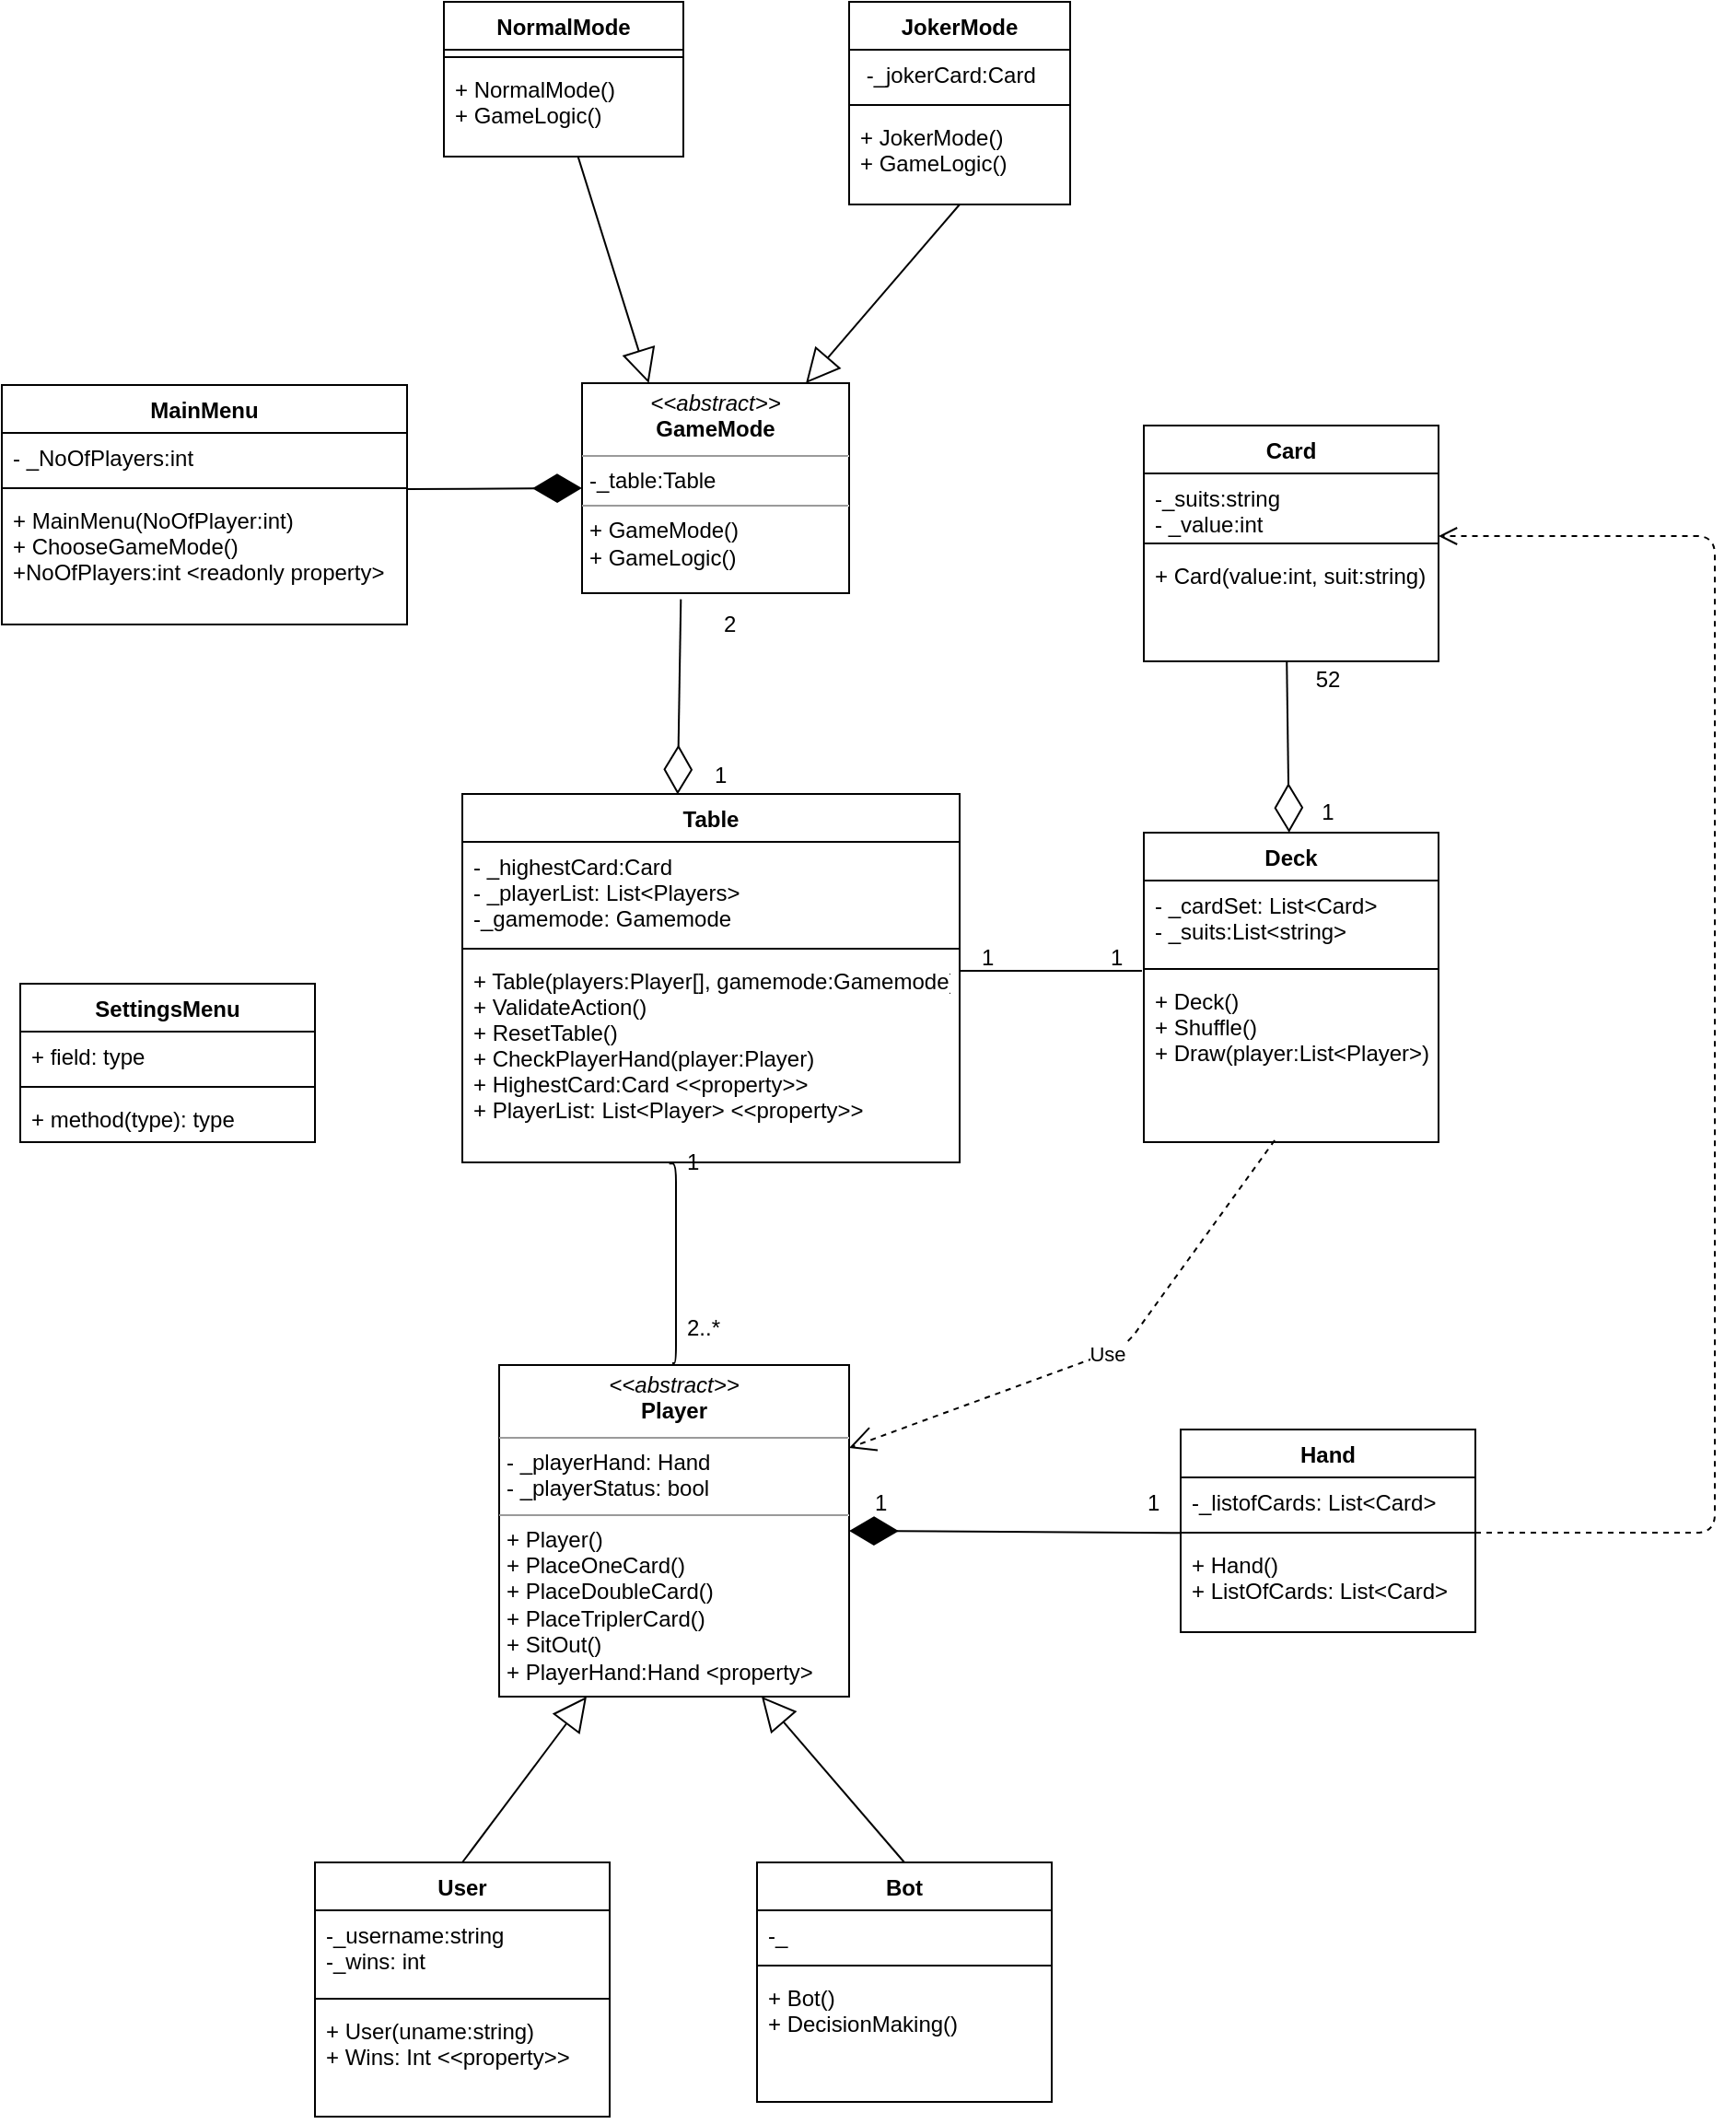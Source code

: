 <mxfile version="12.1.4" type="github" pages="1">
  <diagram id="AUOvVh1_00nn_1LIGHaV" name="Page-1">
    <mxGraphModel dx="2347" dy="1258" grid="1" gridSize="10" guides="1" tooltips="1" connect="1" arrows="1" fold="1" page="1" pageScale="1" pageWidth="1100" pageHeight="850" math="0" shadow="0">
      <root>
        <mxCell id="0"/>
        <mxCell id="1" parent="0"/>
        <mxCell id="rCFci73cA3xN7o4rIOeo-2" value="MainMenu" style="swimlane;fontStyle=1;align=center;verticalAlign=top;childLayout=stackLayout;horizontal=1;startSize=26;horizontalStack=0;resizeParent=1;resizeParentMax=0;resizeLast=0;collapsible=1;marginBottom=0;" parent="1" vertex="1">
          <mxGeometry x="30" y="278" width="220" height="130" as="geometry"/>
        </mxCell>
        <mxCell id="rCFci73cA3xN7o4rIOeo-3" value="- _NoOfPlayers:int" style="text;strokeColor=none;fillColor=none;align=left;verticalAlign=top;spacingLeft=4;spacingRight=4;overflow=hidden;rotatable=0;points=[[0,0.5],[1,0.5]];portConstraint=eastwest;" parent="rCFci73cA3xN7o4rIOeo-2" vertex="1">
          <mxGeometry y="26" width="220" height="26" as="geometry"/>
        </mxCell>
        <mxCell id="rCFci73cA3xN7o4rIOeo-4" value="" style="line;strokeWidth=1;fillColor=none;align=left;verticalAlign=middle;spacingTop=-1;spacingLeft=3;spacingRight=3;rotatable=0;labelPosition=right;points=[];portConstraint=eastwest;" parent="rCFci73cA3xN7o4rIOeo-2" vertex="1">
          <mxGeometry y="52" width="220" height="8" as="geometry"/>
        </mxCell>
        <mxCell id="rCFci73cA3xN7o4rIOeo-5" value="+ MainMenu(NoOfPlayer:int)&#xa;+ ChooseGameMode()&#xa;+NoOfPlayers:int &lt;readonly property&gt;&#xa;" style="text;strokeColor=none;fillColor=none;align=left;verticalAlign=top;spacingLeft=4;spacingRight=4;overflow=hidden;rotatable=0;points=[[0,0.5],[1,0.5]];portConstraint=eastwest;" parent="rCFci73cA3xN7o4rIOeo-2" vertex="1">
          <mxGeometry y="60" width="220" height="70" as="geometry"/>
        </mxCell>
        <mxCell id="rCFci73cA3xN7o4rIOeo-6" value="NormalMode" style="swimlane;fontStyle=1;align=center;verticalAlign=top;childLayout=stackLayout;horizontal=1;startSize=26;horizontalStack=0;resizeParent=1;resizeParentMax=0;resizeLast=0;collapsible=1;marginBottom=0;" parent="1" vertex="1">
          <mxGeometry x="270" y="70" width="130" height="84" as="geometry"/>
        </mxCell>
        <mxCell id="rCFci73cA3xN7o4rIOeo-8" value="" style="line;strokeWidth=1;fillColor=none;align=left;verticalAlign=middle;spacingTop=-1;spacingLeft=3;spacingRight=3;rotatable=0;labelPosition=right;points=[];portConstraint=eastwest;" parent="rCFci73cA3xN7o4rIOeo-6" vertex="1">
          <mxGeometry y="26" width="130" height="8" as="geometry"/>
        </mxCell>
        <mxCell id="rCFci73cA3xN7o4rIOeo-9" value="+ NormalMode()&#xa;+ GameLogic()&#xa;" style="text;strokeColor=none;fillColor=none;align=left;verticalAlign=top;spacingLeft=4;spacingRight=4;overflow=hidden;rotatable=0;points=[[0,0.5],[1,0.5]];portConstraint=eastwest;" parent="rCFci73cA3xN7o4rIOeo-6" vertex="1">
          <mxGeometry y="34" width="130" height="50" as="geometry"/>
        </mxCell>
        <mxCell id="rCFci73cA3xN7o4rIOeo-10" value="JokerMode" style="swimlane;fontStyle=1;align=center;verticalAlign=top;childLayout=stackLayout;horizontal=1;startSize=26;horizontalStack=0;resizeParent=1;resizeParentMax=0;resizeLast=0;collapsible=1;marginBottom=0;" parent="1" vertex="1">
          <mxGeometry x="490" y="70" width="120" height="110" as="geometry"/>
        </mxCell>
        <mxCell id="rCFci73cA3xN7o4rIOeo-11" value=" -_jokerCard:Card" style="text;strokeColor=none;fillColor=none;align=left;verticalAlign=top;spacingLeft=4;spacingRight=4;overflow=hidden;rotatable=0;points=[[0,0.5],[1,0.5]];portConstraint=eastwest;" parent="rCFci73cA3xN7o4rIOeo-10" vertex="1">
          <mxGeometry y="26" width="120" height="26" as="geometry"/>
        </mxCell>
        <mxCell id="rCFci73cA3xN7o4rIOeo-12" value="" style="line;strokeWidth=1;fillColor=none;align=left;verticalAlign=middle;spacingTop=-1;spacingLeft=3;spacingRight=3;rotatable=0;labelPosition=right;points=[];portConstraint=eastwest;" parent="rCFci73cA3xN7o4rIOeo-10" vertex="1">
          <mxGeometry y="52" width="120" height="8" as="geometry"/>
        </mxCell>
        <mxCell id="rCFci73cA3xN7o4rIOeo-13" value="+ JokerMode()&#xa;+ GameLogic()&#xa;" style="text;strokeColor=none;fillColor=none;align=left;verticalAlign=top;spacingLeft=4;spacingRight=4;overflow=hidden;rotatable=0;points=[[0,0.5],[1,0.5]];portConstraint=eastwest;" parent="rCFci73cA3xN7o4rIOeo-10" vertex="1">
          <mxGeometry y="60" width="120" height="50" as="geometry"/>
        </mxCell>
        <mxCell id="rCFci73cA3xN7o4rIOeo-18" value="Table" style="swimlane;fontStyle=1;align=center;verticalAlign=top;childLayout=stackLayout;horizontal=1;startSize=26;horizontalStack=0;resizeParent=1;resizeParentMax=0;resizeLast=0;collapsible=1;marginBottom=0;" parent="1" vertex="1">
          <mxGeometry x="280" y="500" width="270" height="200" as="geometry"/>
        </mxCell>
        <mxCell id="rCFci73cA3xN7o4rIOeo-19" value="- _highestCard:Card&#xa;- _playerList: List&lt;Players&gt;&#xa;-_gamemode: Gamemode&#xa;&#xa;" style="text;strokeColor=none;fillColor=none;align=left;verticalAlign=top;spacingLeft=4;spacingRight=4;overflow=hidden;rotatable=0;points=[[0,0.5],[1,0.5]];portConstraint=eastwest;" parent="rCFci73cA3xN7o4rIOeo-18" vertex="1">
          <mxGeometry y="26" width="270" height="54" as="geometry"/>
        </mxCell>
        <mxCell id="rCFci73cA3xN7o4rIOeo-20" value="" style="line;strokeWidth=1;fillColor=none;align=left;verticalAlign=middle;spacingTop=-1;spacingLeft=3;spacingRight=3;rotatable=0;labelPosition=right;points=[];portConstraint=eastwest;" parent="rCFci73cA3xN7o4rIOeo-18" vertex="1">
          <mxGeometry y="80" width="270" height="8" as="geometry"/>
        </mxCell>
        <mxCell id="rCFci73cA3xN7o4rIOeo-21" value="+ Table(players:Player[], gamemode:Gamemode)&#xa;+ ValidateAction()&#xa;+ ResetTable()&#xa;+ CheckPlayerHand(player:Player)&#xa;+ HighestCard:Card &lt;&lt;property&gt;&gt;&#xa;+ PlayerList: List&lt;Player&gt; &lt;&lt;property&gt;&gt;&#xa;" style="text;strokeColor=none;fillColor=none;align=left;verticalAlign=top;spacingLeft=4;spacingRight=4;overflow=hidden;rotatable=0;points=[[0,0.5],[1,0.5]];portConstraint=eastwest;" parent="rCFci73cA3xN7o4rIOeo-18" vertex="1">
          <mxGeometry y="88" width="270" height="112" as="geometry"/>
        </mxCell>
        <mxCell id="rCFci73cA3xN7o4rIOeo-51" value="&lt;p style=&quot;margin: 0px ; margin-top: 4px ; text-align: center&quot;&gt;&lt;i&gt;&amp;lt;&amp;lt;abstract&amp;gt;&amp;gt;&lt;/i&gt;&lt;br&gt;&lt;b&gt;Player&lt;/b&gt;&lt;/p&gt;&lt;hr size=&quot;1&quot;&gt;&lt;p style=&quot;margin: 0px ; margin-left: 4px&quot;&gt;- _playerHand: Hand&lt;/p&gt;&lt;p style=&quot;margin: 0px ; margin-left: 4px&quot;&gt;- _playerStatus: bool&lt;br&gt;&lt;/p&gt;&lt;hr size=&quot;1&quot;&gt;&lt;p style=&quot;margin: 0px ; margin-left: 4px&quot;&gt;+ Player()&lt;br&gt;+ PlaceOneCard()&lt;/p&gt;&lt;p style=&quot;margin: 0px ; margin-left: 4px&quot;&gt;+ PlaceDoubleCard()&lt;/p&gt;&lt;p style=&quot;margin: 0px ; margin-left: 4px&quot;&gt;+ PlaceTriplerCard()&lt;/p&gt;&lt;p style=&quot;margin: 0px ; margin-left: 4px&quot;&gt;+ SitOut()&lt;/p&gt;&lt;p style=&quot;margin: 0px ; margin-left: 4px&quot;&gt;+ PlayerHand:Hand &amp;lt;property&amp;gt;&lt;br&gt;&lt;/p&gt;" style="verticalAlign=top;align=left;overflow=fill;fontSize=12;fontFamily=Helvetica;html=1;glass=0;" parent="1" vertex="1">
          <mxGeometry x="300" y="810" width="190" height="180" as="geometry"/>
        </mxCell>
        <mxCell id="rCFci73cA3xN7o4rIOeo-52" value="&lt;p style=&quot;margin: 0px ; margin-top: 4px ; text-align: center&quot;&gt;&lt;i&gt;&amp;lt;&amp;lt;abstract&amp;gt;&amp;gt;&lt;/i&gt;&lt;br&gt;&lt;b&gt;GameMode&lt;/b&gt;&lt;/p&gt;&lt;hr size=&quot;1&quot;&gt;&lt;p style=&quot;margin: 0px ; margin-left: 4px&quot;&gt;-_table:Table&lt;br&gt;&lt;/p&gt;&lt;hr size=&quot;1&quot;&gt;&lt;p style=&quot;margin: 0px ; margin-left: 4px&quot;&gt;+ GameMode()&lt;/p&gt;&lt;p style=&quot;margin: 0px ; margin-left: 4px&quot;&gt;+ GameLogic()&lt;br&gt;&lt;/p&gt;" style="verticalAlign=top;align=left;overflow=fill;fontSize=12;fontFamily=Helvetica;html=1;glass=0;" parent="1" vertex="1">
          <mxGeometry x="345" y="277" width="145" height="114" as="geometry"/>
        </mxCell>
        <mxCell id="rCFci73cA3xN7o4rIOeo-53" value="Deck" style="swimlane;fontStyle=1;align=center;verticalAlign=top;childLayout=stackLayout;horizontal=1;startSize=26;horizontalStack=0;resizeParent=1;resizeParentMax=0;resizeLast=0;collapsible=1;marginBottom=0;glass=0;fontSize=12;" parent="1" vertex="1">
          <mxGeometry x="650" y="521" width="160" height="168" as="geometry"/>
        </mxCell>
        <mxCell id="rCFci73cA3xN7o4rIOeo-54" value="- _cardSet: List&lt;Card&gt;&#xa;- _suits:List&lt;string&gt;&#xa;" style="text;strokeColor=none;fillColor=none;align=left;verticalAlign=top;spacingLeft=4;spacingRight=4;overflow=hidden;rotatable=0;points=[[0,0.5],[1,0.5]];portConstraint=eastwest;" parent="rCFci73cA3xN7o4rIOeo-53" vertex="1">
          <mxGeometry y="26" width="160" height="44" as="geometry"/>
        </mxCell>
        <mxCell id="rCFci73cA3xN7o4rIOeo-55" value="" style="line;strokeWidth=1;fillColor=none;align=left;verticalAlign=middle;spacingTop=-1;spacingLeft=3;spacingRight=3;rotatable=0;labelPosition=right;points=[];portConstraint=eastwest;" parent="rCFci73cA3xN7o4rIOeo-53" vertex="1">
          <mxGeometry y="70" width="160" height="8" as="geometry"/>
        </mxCell>
        <mxCell id="rCFci73cA3xN7o4rIOeo-56" value="+ Deck()&#xa;+ Shuffle()&#xa;+ Draw(player:List&lt;Player&gt;)&#xa;" style="text;strokeColor=none;fillColor=none;align=left;verticalAlign=top;spacingLeft=4;spacingRight=4;overflow=hidden;rotatable=0;points=[[0,0.5],[1,0.5]];portConstraint=eastwest;" parent="rCFci73cA3xN7o4rIOeo-53" vertex="1">
          <mxGeometry y="78" width="160" height="90" as="geometry"/>
        </mxCell>
        <mxCell id="rCFci73cA3xN7o4rIOeo-57" value="Card" style="swimlane;fontStyle=1;align=center;verticalAlign=top;childLayout=stackLayout;horizontal=1;startSize=26;horizontalStack=0;resizeParent=1;resizeParentMax=0;resizeLast=0;collapsible=1;marginBottom=0;glass=0;fontSize=12;" parent="1" vertex="1">
          <mxGeometry x="650" y="300" width="160" height="128" as="geometry"/>
        </mxCell>
        <mxCell id="rCFci73cA3xN7o4rIOeo-58" value="-_suits:string&#xa;- _value:int&#xa;" style="text;strokeColor=none;fillColor=none;align=left;verticalAlign=top;spacingLeft=4;spacingRight=4;overflow=hidden;rotatable=0;points=[[0,0.5],[1,0.5]];portConstraint=eastwest;" parent="rCFci73cA3xN7o4rIOeo-57" vertex="1">
          <mxGeometry y="26" width="160" height="34" as="geometry"/>
        </mxCell>
        <mxCell id="rCFci73cA3xN7o4rIOeo-59" value="" style="line;strokeWidth=1;fillColor=none;align=left;verticalAlign=middle;spacingTop=-1;spacingLeft=3;spacingRight=3;rotatable=0;labelPosition=right;points=[];portConstraint=eastwest;" parent="rCFci73cA3xN7o4rIOeo-57" vertex="1">
          <mxGeometry y="60" width="160" height="8" as="geometry"/>
        </mxCell>
        <mxCell id="rCFci73cA3xN7o4rIOeo-60" value="+ Card(value:int, suit:string)" style="text;strokeColor=none;fillColor=none;align=left;verticalAlign=top;spacingLeft=4;spacingRight=4;overflow=hidden;rotatable=0;points=[[0,0.5],[1,0.5]];portConstraint=eastwest;" parent="rCFci73cA3xN7o4rIOeo-57" vertex="1">
          <mxGeometry y="68" width="160" height="60" as="geometry"/>
        </mxCell>
        <mxCell id="rCFci73cA3xN7o4rIOeo-66" value="Hand" style="swimlane;fontStyle=1;align=center;verticalAlign=top;childLayout=stackLayout;horizontal=1;startSize=26;horizontalStack=0;resizeParent=1;resizeParentMax=0;resizeLast=0;collapsible=1;marginBottom=0;glass=0;fontSize=12;" parent="1" vertex="1">
          <mxGeometry x="670" y="845" width="160" height="110" as="geometry"/>
        </mxCell>
        <mxCell id="rCFci73cA3xN7o4rIOeo-67" value="-_listofCards: List&lt;Card&gt;" style="text;strokeColor=none;fillColor=none;align=left;verticalAlign=top;spacingLeft=4;spacingRight=4;overflow=hidden;rotatable=0;points=[[0,0.5],[1,0.5]];portConstraint=eastwest;" parent="rCFci73cA3xN7o4rIOeo-66" vertex="1">
          <mxGeometry y="26" width="160" height="26" as="geometry"/>
        </mxCell>
        <mxCell id="rCFci73cA3xN7o4rIOeo-68" value="" style="line;strokeWidth=1;fillColor=none;align=left;verticalAlign=middle;spacingTop=-1;spacingLeft=3;spacingRight=3;rotatable=0;labelPosition=right;points=[];portConstraint=eastwest;" parent="rCFci73cA3xN7o4rIOeo-66" vertex="1">
          <mxGeometry y="52" width="160" height="8" as="geometry"/>
        </mxCell>
        <mxCell id="rCFci73cA3xN7o4rIOeo-69" value="+ Hand()&#xa;+ ListOfCards: List&lt;Card&gt;" style="text;strokeColor=none;fillColor=none;align=left;verticalAlign=top;spacingLeft=4;spacingRight=4;overflow=hidden;rotatable=0;points=[[0,0.5],[1,0.5]];portConstraint=eastwest;" parent="rCFci73cA3xN7o4rIOeo-66" vertex="1">
          <mxGeometry y="60" width="160" height="50" as="geometry"/>
        </mxCell>
        <mxCell id="rCFci73cA3xN7o4rIOeo-91" value="" style="endArrow=block;endSize=16;endFill=0;html=1;fontSize=12;entryX=0.25;entryY=0;entryDx=0;entryDy=0;" parent="1" source="rCFci73cA3xN7o4rIOeo-9" target="rCFci73cA3xN7o4rIOeo-52" edge="1">
          <mxGeometry width="160" relative="1" as="geometry">
            <mxPoint x="140" y="450" as="sourcePoint"/>
            <mxPoint x="300" y="450" as="targetPoint"/>
          </mxGeometry>
        </mxCell>
        <mxCell id="rCFci73cA3xN7o4rIOeo-92" value="" style="endArrow=block;endSize=16;endFill=0;html=1;fontSize=12;exitX=0.5;exitY=1;exitDx=0;exitDy=0;" parent="1" source="rCFci73cA3xN7o4rIOeo-10" target="rCFci73cA3xN7o4rIOeo-52" edge="1">
          <mxGeometry width="160" relative="1" as="geometry">
            <mxPoint x="481.368" y="176.0" as="sourcePoint"/>
            <mxPoint x="519" y="276.5" as="targetPoint"/>
          </mxGeometry>
        </mxCell>
        <mxCell id="rCFci73cA3xN7o4rIOeo-93" value="" style="endArrow=diamondThin;endFill=1;endSize=24;html=1;fontSize=12;exitX=1;exitY=-0.05;exitDx=0;exitDy=0;exitPerimeter=0;entryX=0;entryY=0.5;entryDx=0;entryDy=0;" parent="1" source="rCFci73cA3xN7o4rIOeo-5" target="rCFci73cA3xN7o4rIOeo-52" edge="1">
          <mxGeometry width="160" relative="1" as="geometry">
            <mxPoint x="115" y="480" as="sourcePoint"/>
            <mxPoint x="275" y="480" as="targetPoint"/>
          </mxGeometry>
        </mxCell>
        <mxCell id="rCFci73cA3xN7o4rIOeo-104" value="" style="endArrow=diamondThin;endFill=1;endSize=24;html=1;fontSize=12;entryX=1;entryY=0.5;entryDx=0;entryDy=0;exitX=0.001;exitY=-0.077;exitDx=0;exitDy=0;exitPerimeter=0;" parent="1" source="rCFci73cA3xN7o4rIOeo-69" target="rCFci73cA3xN7o4rIOeo-51" edge="1">
          <mxGeometry width="160" relative="1" as="geometry">
            <mxPoint x="30" y="1010" as="sourcePoint"/>
            <mxPoint x="190" y="1010" as="targetPoint"/>
          </mxGeometry>
        </mxCell>
        <mxCell id="rCFci73cA3xN7o4rIOeo-107" value="" style="endArrow=none;html=1;edgeStyle=orthogonalEdgeStyle;fontSize=12;exitX=0.5;exitY=0;exitDx=0;exitDy=0;entryX=0.416;entryY=1.006;entryDx=0;entryDy=0;entryPerimeter=0;" parent="1" edge="1" target="rCFci73cA3xN7o4rIOeo-21">
          <mxGeometry relative="1" as="geometry">
            <mxPoint x="394" y="809" as="sourcePoint"/>
            <mxPoint x="396" y="710" as="targetPoint"/>
            <Array as="points">
              <mxPoint x="396" y="809"/>
            </Array>
          </mxGeometry>
        </mxCell>
        <mxCell id="rCFci73cA3xN7o4rIOeo-108" value="" style="resizable=0;html=1;align=left;verticalAlign=bottom;labelBackgroundColor=#ffffff;fontSize=10;" parent="rCFci73cA3xN7o4rIOeo-107" connectable="0" vertex="1">
          <mxGeometry x="-1" relative="1" as="geometry"/>
        </mxCell>
        <mxCell id="rCFci73cA3xN7o4rIOeo-109" value="" style="resizable=0;html=1;align=right;verticalAlign=bottom;labelBackgroundColor=#ffffff;fontSize=10;" parent="rCFci73cA3xN7o4rIOeo-107" connectable="0" vertex="1">
          <mxGeometry x="1" relative="1" as="geometry"/>
        </mxCell>
        <mxCell id="rCFci73cA3xN7o4rIOeo-111" value="User" style="swimlane;fontStyle=1;align=center;verticalAlign=top;childLayout=stackLayout;horizontal=1;startSize=26;horizontalStack=0;resizeParent=1;resizeParentMax=0;resizeLast=0;collapsible=1;marginBottom=0;glass=0;fontSize=12;" parent="1" vertex="1">
          <mxGeometry x="200" y="1080" width="160" height="138" as="geometry"/>
        </mxCell>
        <mxCell id="rCFci73cA3xN7o4rIOeo-112" value="-_username:string&#xa;-_wins: int&#xa;" style="text;strokeColor=none;fillColor=none;align=left;verticalAlign=top;spacingLeft=4;spacingRight=4;overflow=hidden;rotatable=0;points=[[0,0.5],[1,0.5]];portConstraint=eastwest;" parent="rCFci73cA3xN7o4rIOeo-111" vertex="1">
          <mxGeometry y="26" width="160" height="44" as="geometry"/>
        </mxCell>
        <mxCell id="rCFci73cA3xN7o4rIOeo-113" value="" style="line;strokeWidth=1;fillColor=none;align=left;verticalAlign=middle;spacingTop=-1;spacingLeft=3;spacingRight=3;rotatable=0;labelPosition=right;points=[];portConstraint=eastwest;" parent="rCFci73cA3xN7o4rIOeo-111" vertex="1">
          <mxGeometry y="70" width="160" height="8" as="geometry"/>
        </mxCell>
        <mxCell id="rCFci73cA3xN7o4rIOeo-114" value="+ User(uname:string)&#xa;+ Wins: Int &lt;&lt;property&gt;&gt;&#xa;&#xa;" style="text;strokeColor=none;fillColor=none;align=left;verticalAlign=top;spacingLeft=4;spacingRight=4;overflow=hidden;rotatable=0;points=[[0,0.5],[1,0.5]];portConstraint=eastwest;" parent="rCFci73cA3xN7o4rIOeo-111" vertex="1">
          <mxGeometry y="78" width="160" height="60" as="geometry"/>
        </mxCell>
        <mxCell id="rCFci73cA3xN7o4rIOeo-115" value="Bot" style="swimlane;fontStyle=1;align=center;verticalAlign=top;childLayout=stackLayout;horizontal=1;startSize=26;horizontalStack=0;resizeParent=1;resizeParentMax=0;resizeLast=0;collapsible=1;marginBottom=0;glass=0;fontSize=12;" parent="1" vertex="1">
          <mxGeometry x="440" y="1080" width="160" height="130" as="geometry"/>
        </mxCell>
        <mxCell id="rCFci73cA3xN7o4rIOeo-116" value="-_" style="text;strokeColor=none;fillColor=none;align=left;verticalAlign=top;spacingLeft=4;spacingRight=4;overflow=hidden;rotatable=0;points=[[0,0.5],[1,0.5]];portConstraint=eastwest;" parent="rCFci73cA3xN7o4rIOeo-115" vertex="1">
          <mxGeometry y="26" width="160" height="26" as="geometry"/>
        </mxCell>
        <mxCell id="rCFci73cA3xN7o4rIOeo-117" value="" style="line;strokeWidth=1;fillColor=none;align=left;verticalAlign=middle;spacingTop=-1;spacingLeft=3;spacingRight=3;rotatable=0;labelPosition=right;points=[];portConstraint=eastwest;" parent="rCFci73cA3xN7o4rIOeo-115" vertex="1">
          <mxGeometry y="52" width="160" height="8" as="geometry"/>
        </mxCell>
        <mxCell id="rCFci73cA3xN7o4rIOeo-118" value="+ Bot()&#xa;+ DecisionMaking()&#xa;" style="text;strokeColor=none;fillColor=none;align=left;verticalAlign=top;spacingLeft=4;spacingRight=4;overflow=hidden;rotatable=0;points=[[0,0.5],[1,0.5]];portConstraint=eastwest;" parent="rCFci73cA3xN7o4rIOeo-115" vertex="1">
          <mxGeometry y="60" width="160" height="70" as="geometry"/>
        </mxCell>
        <mxCell id="rCFci73cA3xN7o4rIOeo-119" value="" style="endArrow=block;endSize=16;endFill=0;html=1;fontSize=12;entryX=0.25;entryY=1;entryDx=0;entryDy=0;exitX=0.5;exitY=0;exitDx=0;exitDy=0;" parent="1" source="rCFci73cA3xN7o4rIOeo-111" target="rCFci73cA3xN7o4rIOeo-51" edge="1">
          <mxGeometry width="160" relative="1" as="geometry">
            <mxPoint x="30" y="1240" as="sourcePoint"/>
            <mxPoint x="190" y="1240" as="targetPoint"/>
          </mxGeometry>
        </mxCell>
        <mxCell id="rCFci73cA3xN7o4rIOeo-120" value="" style="endArrow=block;endSize=16;endFill=0;html=1;fontSize=12;entryX=0.75;entryY=1;entryDx=0;entryDy=0;exitX=0.5;exitY=0;exitDx=0;exitDy=0;" parent="1" source="rCFci73cA3xN7o4rIOeo-115" target="rCFci73cA3xN7o4rIOeo-51" edge="1">
          <mxGeometry width="160" relative="1" as="geometry">
            <mxPoint x="290" y="1090" as="sourcePoint"/>
            <mxPoint x="357.5" y="1000" as="targetPoint"/>
          </mxGeometry>
        </mxCell>
        <mxCell id="W6F4C9Qx7MIsBT91JTeM-1" value="1" style="text;html=1;strokeColor=none;fillColor=none;align=center;verticalAlign=middle;whiteSpace=wrap;rounded=0;" vertex="1" parent="1">
          <mxGeometry x="730" y="500" width="40" height="20" as="geometry"/>
        </mxCell>
        <mxCell id="W6F4C9Qx7MIsBT91JTeM-2" value="52" style="text;html=1;strokeColor=none;fillColor=none;align=center;verticalAlign=middle;whiteSpace=wrap;rounded=0;" vertex="1" parent="1">
          <mxGeometry x="730" y="428" width="40" height="20" as="geometry"/>
        </mxCell>
        <mxCell id="W6F4C9Qx7MIsBT91JTeM-4" value="" style="html=1;verticalAlign=bottom;endArrow=open;dashed=1;endSize=8;exitX=1;exitY=-0.08;exitDx=0;exitDy=0;exitPerimeter=0;entryX=1;entryY=1;entryDx=0;entryDy=0;entryPerimeter=0;" edge="1" parent="1" source="rCFci73cA3xN7o4rIOeo-69" target="rCFci73cA3xN7o4rIOeo-58">
          <mxGeometry relative="1" as="geometry">
            <mxPoint x="110" y="1240" as="sourcePoint"/>
            <mxPoint x="960" y="830" as="targetPoint"/>
            <Array as="points">
              <mxPoint x="960" y="901"/>
              <mxPoint x="960" y="360"/>
            </Array>
          </mxGeometry>
        </mxCell>
        <mxCell id="W6F4C9Qx7MIsBT91JTeM-5" value="1" style="text;html=1;resizable=0;points=[];autosize=1;align=left;verticalAlign=top;spacingTop=-4;" vertex="1" parent="1">
          <mxGeometry x="502" y="875" width="20" height="20" as="geometry"/>
        </mxCell>
        <mxCell id="W6F4C9Qx7MIsBT91JTeM-6" value="1" style="text;html=1;resizable=0;points=[];autosize=1;align=left;verticalAlign=top;spacingTop=-4;" vertex="1" parent="1">
          <mxGeometry x="650" y="875" width="20" height="20" as="geometry"/>
        </mxCell>
        <mxCell id="W6F4C9Qx7MIsBT91JTeM-7" value="2..*" style="text;html=1;resizable=0;points=[];autosize=1;align=left;verticalAlign=top;spacingTop=-4;" vertex="1" parent="1">
          <mxGeometry x="400" y="780" width="30" height="20" as="geometry"/>
        </mxCell>
        <mxCell id="W6F4C9Qx7MIsBT91JTeM-8" value="1" style="text;html=1;resizable=0;points=[];autosize=1;align=left;verticalAlign=top;spacingTop=-4;" vertex="1" parent="1">
          <mxGeometry x="400" y="690" width="20" height="20" as="geometry"/>
        </mxCell>
        <mxCell id="W6F4C9Qx7MIsBT91JTeM-9" value="" style="endArrow=none;html=1;edgeStyle=orthogonalEdgeStyle;" edge="1" parent="1">
          <mxGeometry relative="1" as="geometry">
            <mxPoint x="550" y="596" as="sourcePoint"/>
            <mxPoint x="649" y="596" as="targetPoint"/>
          </mxGeometry>
        </mxCell>
        <mxCell id="W6F4C9Qx7MIsBT91JTeM-10" value="" style="resizable=0;html=1;align=left;verticalAlign=bottom;labelBackgroundColor=#ffffff;fontSize=10;" connectable="0" vertex="1" parent="W6F4C9Qx7MIsBT91JTeM-9">
          <mxGeometry x="-1" relative="1" as="geometry"/>
        </mxCell>
        <mxCell id="W6F4C9Qx7MIsBT91JTeM-11" value="" style="resizable=0;html=1;align=right;verticalAlign=bottom;labelBackgroundColor=#ffffff;fontSize=10;" connectable="0" vertex="1" parent="W6F4C9Qx7MIsBT91JTeM-9">
          <mxGeometry x="1" relative="1" as="geometry"/>
        </mxCell>
        <mxCell id="W6F4C9Qx7MIsBT91JTeM-12" value="1" style="text;html=1;resizable=0;points=[];autosize=1;align=left;verticalAlign=top;spacingTop=-4;" vertex="1" parent="1">
          <mxGeometry x="560" y="579" width="20" height="20" as="geometry"/>
        </mxCell>
        <mxCell id="W6F4C9Qx7MIsBT91JTeM-13" value="1" style="text;html=1;resizable=0;points=[];autosize=1;align=left;verticalAlign=top;spacingTop=-4;" vertex="1" parent="1">
          <mxGeometry x="630" y="579" width="20" height="20" as="geometry"/>
        </mxCell>
        <mxCell id="W6F4C9Qx7MIsBT91JTeM-17" value="Use" style="endArrow=open;endSize=12;dashed=1;html=1;exitX=0.444;exitY=0.989;exitDx=0;exitDy=0;exitPerimeter=0;entryX=1;entryY=0.25;entryDx=0;entryDy=0;" edge="1" parent="1" source="rCFci73cA3xN7o4rIOeo-56" target="rCFci73cA3xN7o4rIOeo-51">
          <mxGeometry width="160" relative="1" as="geometry">
            <mxPoint x="600" y="760" as="sourcePoint"/>
            <mxPoint x="760" y="760" as="targetPoint"/>
            <Array as="points">
              <mxPoint x="640" y="800"/>
            </Array>
          </mxGeometry>
        </mxCell>
        <mxCell id="W6F4C9Qx7MIsBT91JTeM-18" value="" style="endArrow=diamondThin;endFill=0;endSize=24;html=1;exitX=0.485;exitY=0.994;exitDx=0;exitDy=0;exitPerimeter=0;" edge="1" parent="1" source="rCFci73cA3xN7o4rIOeo-60" target="rCFci73cA3xN7o4rIOeo-53">
          <mxGeometry width="160" relative="1" as="geometry">
            <mxPoint x="810" y="550" as="sourcePoint"/>
            <mxPoint x="970" y="550" as="targetPoint"/>
          </mxGeometry>
        </mxCell>
        <mxCell id="W6F4C9Qx7MIsBT91JTeM-19" value="SettingsMenu" style="swimlane;fontStyle=1;align=center;verticalAlign=top;childLayout=stackLayout;horizontal=1;startSize=26;horizontalStack=0;resizeParent=1;resizeParentMax=0;resizeLast=0;collapsible=1;marginBottom=0;" vertex="1" parent="1">
          <mxGeometry x="40" y="603" width="160" height="86" as="geometry"/>
        </mxCell>
        <mxCell id="W6F4C9Qx7MIsBT91JTeM-20" value="+ field: type" style="text;strokeColor=none;fillColor=none;align=left;verticalAlign=top;spacingLeft=4;spacingRight=4;overflow=hidden;rotatable=0;points=[[0,0.5],[1,0.5]];portConstraint=eastwest;" vertex="1" parent="W6F4C9Qx7MIsBT91JTeM-19">
          <mxGeometry y="26" width="160" height="26" as="geometry"/>
        </mxCell>
        <mxCell id="W6F4C9Qx7MIsBT91JTeM-21" value="" style="line;strokeWidth=1;fillColor=none;align=left;verticalAlign=middle;spacingTop=-1;spacingLeft=3;spacingRight=3;rotatable=0;labelPosition=right;points=[];portConstraint=eastwest;" vertex="1" parent="W6F4C9Qx7MIsBT91JTeM-19">
          <mxGeometry y="52" width="160" height="8" as="geometry"/>
        </mxCell>
        <mxCell id="W6F4C9Qx7MIsBT91JTeM-22" value="+ method(type): type" style="text;strokeColor=none;fillColor=none;align=left;verticalAlign=top;spacingLeft=4;spacingRight=4;overflow=hidden;rotatable=0;points=[[0,0.5],[1,0.5]];portConstraint=eastwest;" vertex="1" parent="W6F4C9Qx7MIsBT91JTeM-19">
          <mxGeometry y="60" width="160" height="26" as="geometry"/>
        </mxCell>
        <mxCell id="W6F4C9Qx7MIsBT91JTeM-23" value="1" style="text;html=1;resizable=0;points=[];autosize=1;align=left;verticalAlign=top;spacingTop=-4;" vertex="1" parent="1">
          <mxGeometry x="415" y="480" width="20" height="20" as="geometry"/>
        </mxCell>
        <mxCell id="W6F4C9Qx7MIsBT91JTeM-24" value="2" style="text;html=1;resizable=0;points=[];autosize=1;align=left;verticalAlign=top;spacingTop=-4;" vertex="1" parent="1">
          <mxGeometry x="420" y="398" width="20" height="20" as="geometry"/>
        </mxCell>
        <mxCell id="W6F4C9Qx7MIsBT91JTeM-25" value="" style="endArrow=diamondThin;endFill=0;endSize=24;html=1;entryX=0.433;entryY=0.001;entryDx=0;entryDy=0;entryPerimeter=0;exitX=0.37;exitY=1.029;exitDx=0;exitDy=0;exitPerimeter=0;" edge="1" parent="1" source="rCFci73cA3xN7o4rIOeo-52" target="rCFci73cA3xN7o4rIOeo-18">
          <mxGeometry width="160" relative="1" as="geometry">
            <mxPoint x="200" y="447.5" as="sourcePoint"/>
            <mxPoint x="360" y="447.5" as="targetPoint"/>
          </mxGeometry>
        </mxCell>
      </root>
    </mxGraphModel>
  </diagram>
</mxfile>
